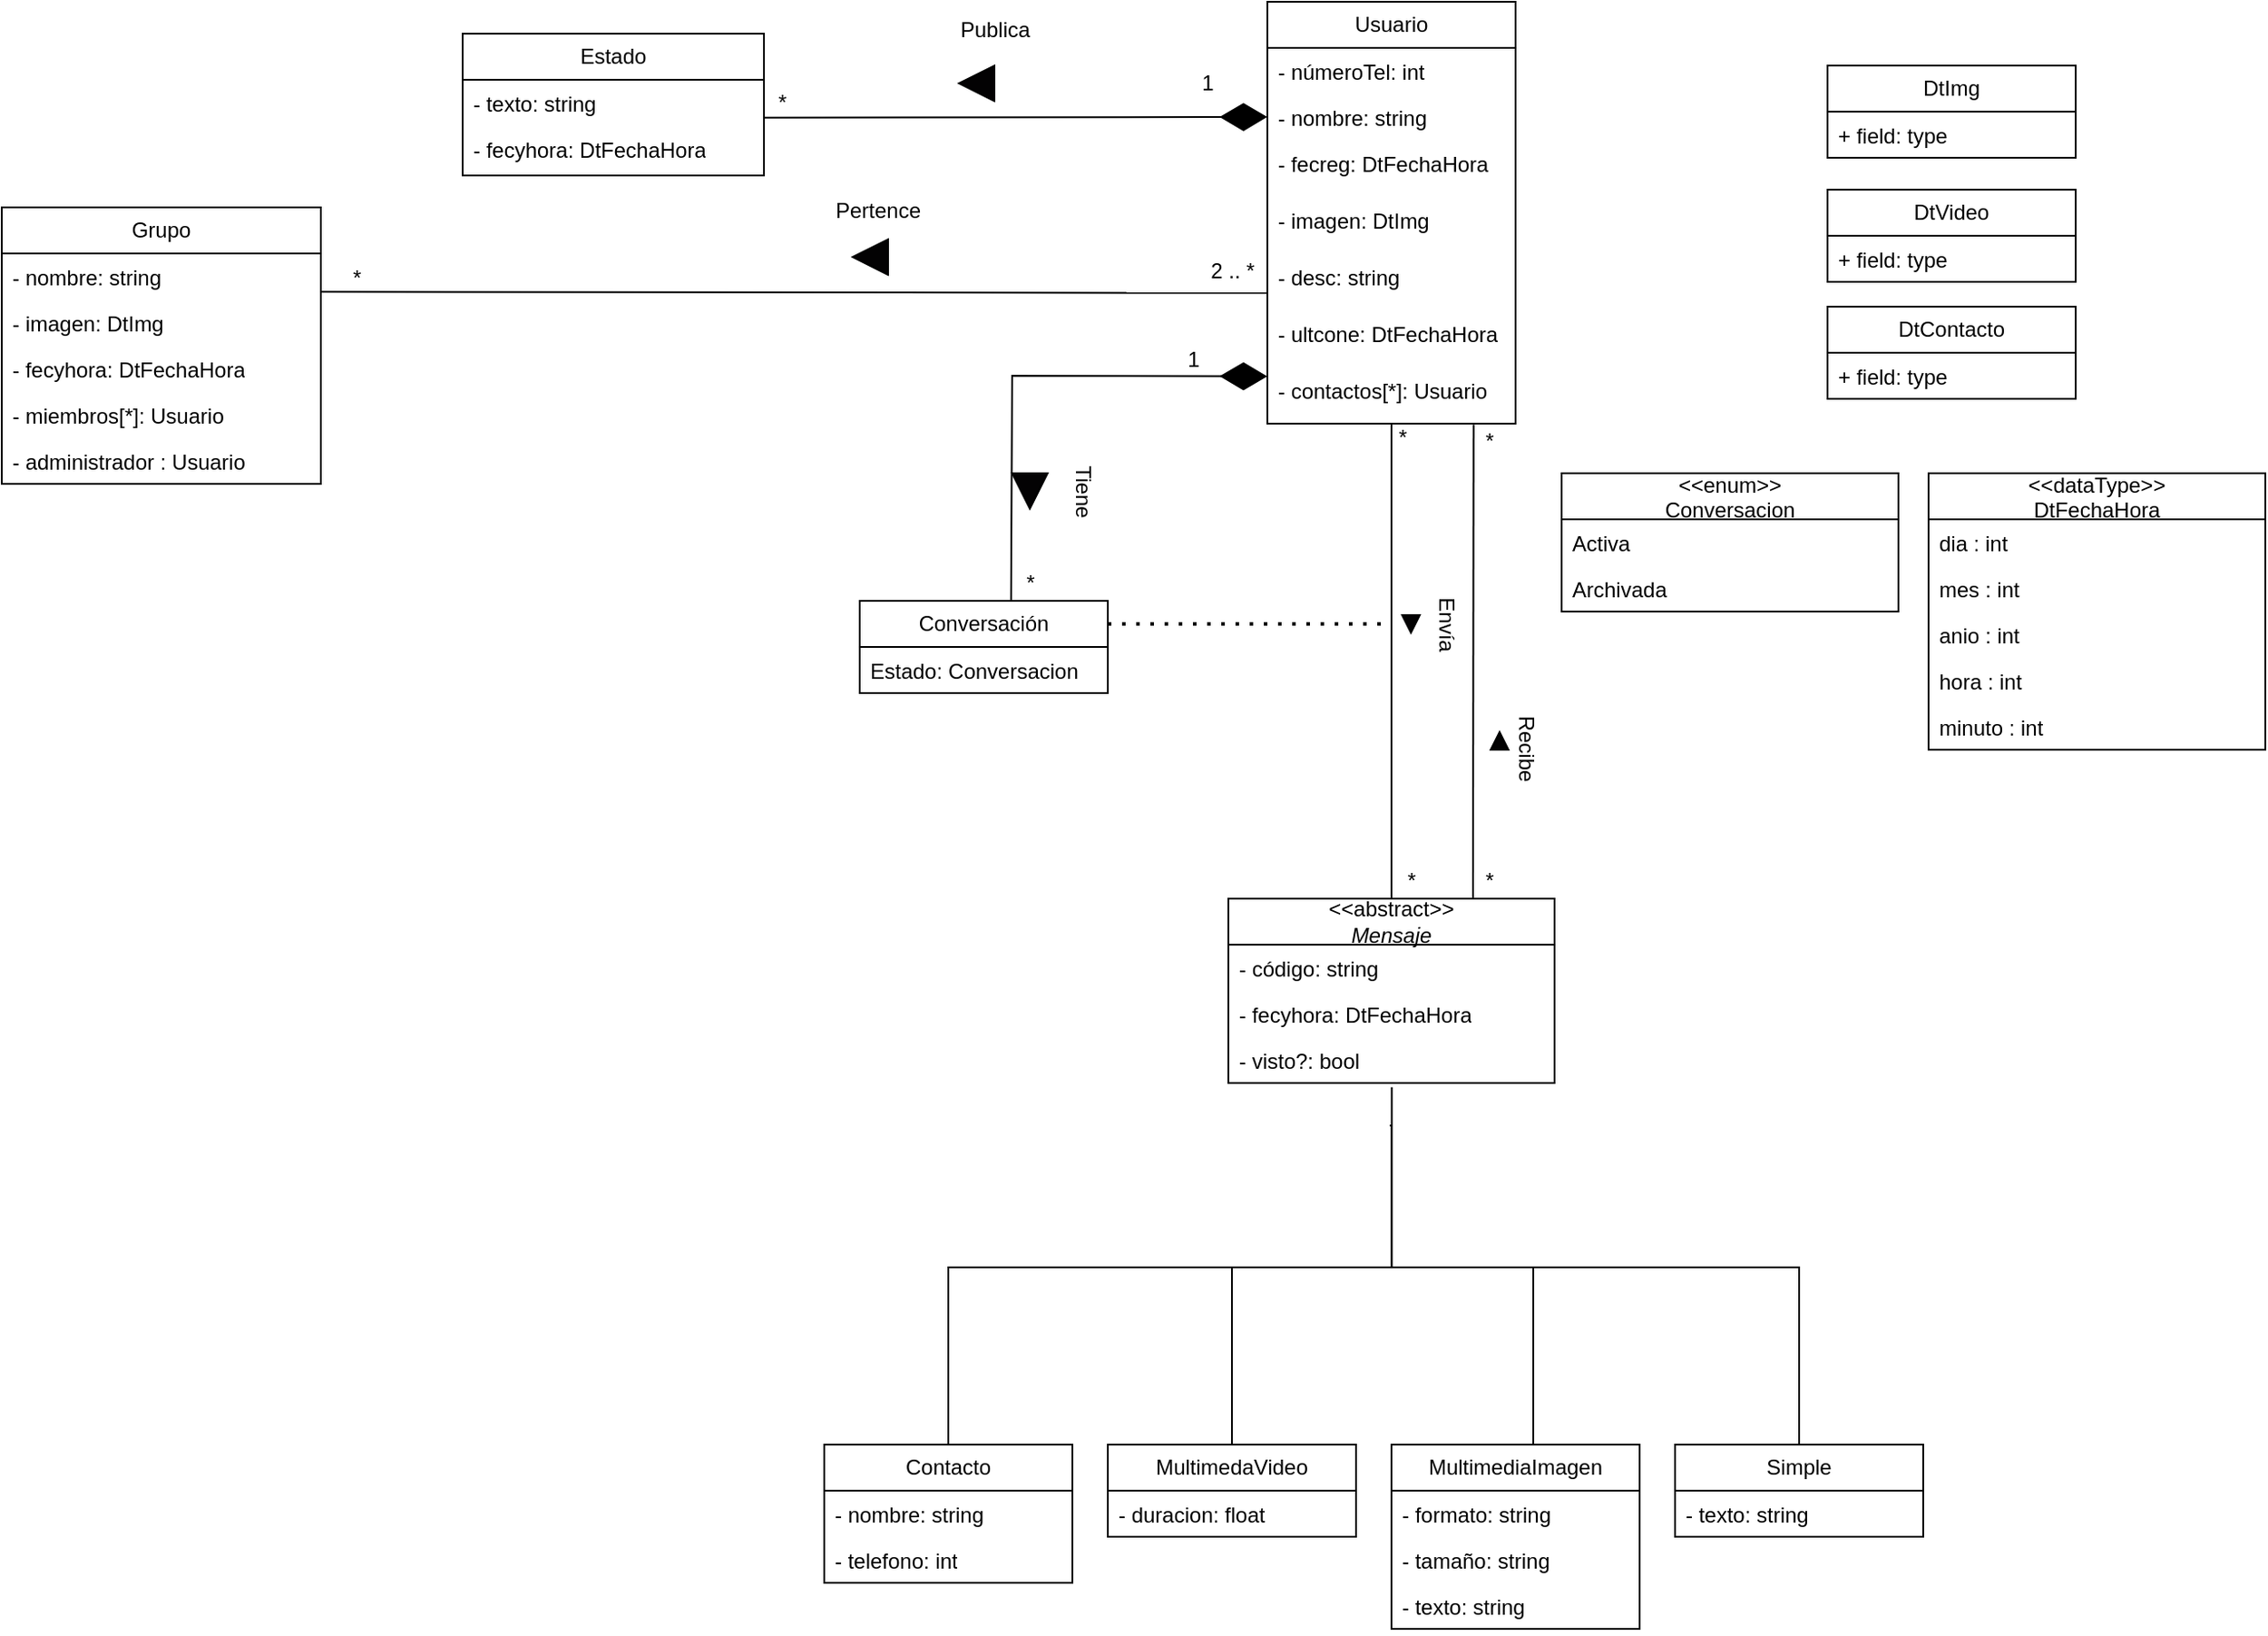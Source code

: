 <mxfile version="21.2.1" type="github">
  <diagram name="Página-1" id="QVLnC4AnkYZCNRtGmAld">
    <mxGraphModel dx="1624" dy="1528" grid="1" gridSize="10" guides="1" tooltips="1" connect="1" arrows="1" fold="1" page="1" pageScale="1" pageWidth="827" pageHeight="1169" math="0" shadow="0">
      <root>
        <mxCell id="0" />
        <mxCell id="1" parent="0" />
        <mxCell id="Fk1-uoyAOHc5jyS8UOM7-1" value="Usuario" style="swimlane;fontStyle=0;childLayout=stackLayout;horizontal=1;startSize=26;fillColor=none;horizontalStack=0;resizeParent=1;resizeParentMax=0;resizeLast=0;collapsible=1;marginBottom=0;whiteSpace=wrap;html=1;" parent="1" vertex="1">
          <mxGeometry x="354" y="-126" width="140" height="238" as="geometry" />
        </mxCell>
        <mxCell id="Fk1-uoyAOHc5jyS8UOM7-2" value="- númeroTel: int" style="text;strokeColor=none;fillColor=none;align=left;verticalAlign=top;spacingLeft=4;spacingRight=4;overflow=hidden;rotatable=0;points=[[0,0.5],[1,0.5]];portConstraint=eastwest;whiteSpace=wrap;html=1;" parent="Fk1-uoyAOHc5jyS8UOM7-1" vertex="1">
          <mxGeometry y="26" width="140" height="26" as="geometry" />
        </mxCell>
        <mxCell id="Fk1-uoyAOHc5jyS8UOM7-3" value="- nombre: string" style="text;strokeColor=none;fillColor=none;align=left;verticalAlign=top;spacingLeft=4;spacingRight=4;overflow=hidden;rotatable=0;points=[[0,0.5],[1,0.5]];portConstraint=eastwest;whiteSpace=wrap;html=1;" parent="Fk1-uoyAOHc5jyS8UOM7-1" vertex="1">
          <mxGeometry y="52" width="140" height="26" as="geometry" />
        </mxCell>
        <mxCell id="Fk1-uoyAOHc5jyS8UOM7-4" value="- fecreg: DtFechaHora" style="text;strokeColor=none;fillColor=none;align=left;verticalAlign=top;spacingLeft=4;spacingRight=4;overflow=hidden;rotatable=0;points=[[0,0.5],[1,0.5]];portConstraint=eastwest;whiteSpace=wrap;html=1;" parent="Fk1-uoyAOHc5jyS8UOM7-1" vertex="1">
          <mxGeometry y="78" width="140" height="32" as="geometry" />
        </mxCell>
        <mxCell id="Fk1-uoyAOHc5jyS8UOM7-24" value="- imagen: DtImg" style="text;strokeColor=none;fillColor=none;align=left;verticalAlign=top;spacingLeft=4;spacingRight=4;overflow=hidden;rotatable=0;points=[[0,0.5],[1,0.5]];portConstraint=eastwest;whiteSpace=wrap;html=1;" parent="Fk1-uoyAOHc5jyS8UOM7-1" vertex="1">
          <mxGeometry y="110" width="140" height="32" as="geometry" />
        </mxCell>
        <mxCell id="Fk1-uoyAOHc5jyS8UOM7-25" value="- desc: string" style="text;strokeColor=none;fillColor=none;align=left;verticalAlign=top;spacingLeft=4;spacingRight=4;overflow=hidden;rotatable=0;points=[[0,0.5],[1,0.5]];portConstraint=eastwest;whiteSpace=wrap;html=1;" parent="Fk1-uoyAOHc5jyS8UOM7-1" vertex="1">
          <mxGeometry y="142" width="140" height="32" as="geometry" />
        </mxCell>
        <mxCell id="Fk1-uoyAOHc5jyS8UOM7-26" value="- ultcone: DtFechaHora" style="text;strokeColor=none;fillColor=none;align=left;verticalAlign=top;spacingLeft=4;spacingRight=4;overflow=hidden;rotatable=0;points=[[0,0.5],[1,0.5]];portConstraint=eastwest;whiteSpace=wrap;html=1;" parent="Fk1-uoyAOHc5jyS8UOM7-1" vertex="1">
          <mxGeometry y="174" width="140" height="32" as="geometry" />
        </mxCell>
        <mxCell id="Fk1-uoyAOHc5jyS8UOM7-27" value="- contactos[*]: Usuario&amp;nbsp;" style="text;strokeColor=none;fillColor=none;align=left;verticalAlign=top;spacingLeft=4;spacingRight=4;overflow=hidden;rotatable=0;points=[[0,0.5],[1,0.5]];portConstraint=eastwest;whiteSpace=wrap;html=1;" parent="Fk1-uoyAOHc5jyS8UOM7-1" vertex="1">
          <mxGeometry y="206" width="140" height="32" as="geometry" />
        </mxCell>
        <mxCell id="Fk1-uoyAOHc5jyS8UOM7-5" value="Conversación" style="swimlane;fontStyle=0;childLayout=stackLayout;horizontal=1;startSize=26;fillColor=none;horizontalStack=0;resizeParent=1;resizeParentMax=0;resizeLast=0;collapsible=1;marginBottom=0;whiteSpace=wrap;html=1;" parent="1" vertex="1">
          <mxGeometry x="124" y="212" width="140" height="52" as="geometry" />
        </mxCell>
        <mxCell id="Fk1-uoyAOHc5jyS8UOM7-6" value="Estado: Conversacion" style="text;strokeColor=none;fillColor=none;align=left;verticalAlign=top;spacingLeft=4;spacingRight=4;overflow=hidden;rotatable=0;points=[[0,0.5],[1,0.5]];portConstraint=eastwest;whiteSpace=wrap;html=1;" parent="Fk1-uoyAOHc5jyS8UOM7-5" vertex="1">
          <mxGeometry y="26" width="140" height="26" as="geometry" />
        </mxCell>
        <mxCell id="Fk1-uoyAOHc5jyS8UOM7-9" value="&lt;div&gt;&amp;lt;&amp;lt;abstract&amp;gt;&amp;gt;&lt;br&gt;&lt;/div&gt;&lt;div&gt;&lt;i&gt;Mensaje&lt;/i&gt;&lt;/div&gt;" style="swimlane;fontStyle=0;childLayout=stackLayout;horizontal=1;startSize=26;fillColor=none;horizontalStack=0;resizeParent=1;resizeParentMax=0;resizeLast=0;collapsible=1;marginBottom=0;whiteSpace=wrap;html=1;" parent="1" vertex="1">
          <mxGeometry x="332" y="380" width="184" height="104" as="geometry" />
        </mxCell>
        <mxCell id="Fk1-uoyAOHc5jyS8UOM7-10" value="- código: string" style="text;strokeColor=none;fillColor=none;align=left;verticalAlign=top;spacingLeft=4;spacingRight=4;overflow=hidden;rotatable=0;points=[[0,0.5],[1,0.5]];portConstraint=eastwest;whiteSpace=wrap;html=1;" parent="Fk1-uoyAOHc5jyS8UOM7-9" vertex="1">
          <mxGeometry y="26" width="184" height="26" as="geometry" />
        </mxCell>
        <mxCell id="Fk1-uoyAOHc5jyS8UOM7-11" value="- fecyhora: DtFechaHora" style="text;strokeColor=none;fillColor=none;align=left;verticalAlign=top;spacingLeft=4;spacingRight=4;overflow=hidden;rotatable=0;points=[[0,0.5],[1,0.5]];portConstraint=eastwest;whiteSpace=wrap;html=1;" parent="Fk1-uoyAOHc5jyS8UOM7-9" vertex="1">
          <mxGeometry y="52" width="184" height="26" as="geometry" />
        </mxCell>
        <mxCell id="Fk1-uoyAOHc5jyS8UOM7-28" value="- visto?: bool" style="text;strokeColor=none;fillColor=none;align=left;verticalAlign=top;spacingLeft=4;spacingRight=4;overflow=hidden;rotatable=0;points=[[0,0.5],[1,0.5]];portConstraint=eastwest;whiteSpace=wrap;html=1;" parent="Fk1-uoyAOHc5jyS8UOM7-9" vertex="1">
          <mxGeometry y="78" width="184" height="26" as="geometry" />
        </mxCell>
        <mxCell id="Fk1-uoyAOHc5jyS8UOM7-13" value="Grupo" style="swimlane;fontStyle=0;childLayout=stackLayout;horizontal=1;startSize=26;fillColor=none;horizontalStack=0;resizeParent=1;resizeParentMax=0;resizeLast=0;collapsible=1;marginBottom=0;whiteSpace=wrap;html=1;" parent="1" vertex="1">
          <mxGeometry x="-360" y="-10" width="180" height="156" as="geometry" />
        </mxCell>
        <mxCell id="Fk1-uoyAOHc5jyS8UOM7-14" value="- nombre: string" style="text;strokeColor=none;fillColor=none;align=left;verticalAlign=top;spacingLeft=4;spacingRight=4;overflow=hidden;rotatable=0;points=[[0,0.5],[1,0.5]];portConstraint=eastwest;whiteSpace=wrap;html=1;" parent="Fk1-uoyAOHc5jyS8UOM7-13" vertex="1">
          <mxGeometry y="26" width="180" height="26" as="geometry" />
        </mxCell>
        <mxCell id="Fk1-uoyAOHc5jyS8UOM7-15" value="- imagen: DtImg" style="text;strokeColor=none;fillColor=none;align=left;verticalAlign=top;spacingLeft=4;spacingRight=4;overflow=hidden;rotatable=0;points=[[0,0.5],[1,0.5]];portConstraint=eastwest;whiteSpace=wrap;html=1;" parent="Fk1-uoyAOHc5jyS8UOM7-13" vertex="1">
          <mxGeometry y="52" width="180" height="26" as="geometry" />
        </mxCell>
        <mxCell id="Fk1-uoyAOHc5jyS8UOM7-16" value="- fecyhora: DtFechaHora" style="text;strokeColor=none;fillColor=none;align=left;verticalAlign=top;spacingLeft=4;spacingRight=4;overflow=hidden;rotatable=0;points=[[0,0.5],[1,0.5]];portConstraint=eastwest;whiteSpace=wrap;html=1;" parent="Fk1-uoyAOHc5jyS8UOM7-13" vertex="1">
          <mxGeometry y="78" width="180" height="26" as="geometry" />
        </mxCell>
        <mxCell id="aoRhWiyduCntVa00m_WO-1" value="- miembros[*]: Usuario " style="text;strokeColor=none;fillColor=none;align=left;verticalAlign=top;spacingLeft=4;spacingRight=4;overflow=hidden;rotatable=0;points=[[0,0.5],[1,0.5]];portConstraint=eastwest;whiteSpace=wrap;html=1;" parent="Fk1-uoyAOHc5jyS8UOM7-13" vertex="1">
          <mxGeometry y="104" width="180" height="26" as="geometry" />
        </mxCell>
        <mxCell id="aoRhWiyduCntVa00m_WO-7" value="- administrador : Usuario" style="text;strokeColor=none;fillColor=none;align=left;verticalAlign=top;spacingLeft=4;spacingRight=4;overflow=hidden;rotatable=0;points=[[0,0.5],[1,0.5]];portConstraint=eastwest;whiteSpace=wrap;html=1;" parent="Fk1-uoyAOHc5jyS8UOM7-13" vertex="1">
          <mxGeometry y="130" width="180" height="26" as="geometry" />
        </mxCell>
        <mxCell id="Fk1-uoyAOHc5jyS8UOM7-17" value="Estado" style="swimlane;fontStyle=0;childLayout=stackLayout;horizontal=1;startSize=26;fillColor=none;horizontalStack=0;resizeParent=1;resizeParentMax=0;resizeLast=0;collapsible=1;marginBottom=0;whiteSpace=wrap;html=1;" parent="1" vertex="1">
          <mxGeometry x="-100" y="-108" width="170" height="80" as="geometry" />
        </mxCell>
        <mxCell id="Fk1-uoyAOHc5jyS8UOM7-18" value="- texto: string" style="text;strokeColor=none;fillColor=none;align=left;verticalAlign=top;spacingLeft=4;spacingRight=4;overflow=hidden;rotatable=0;points=[[0,0.5],[1,0.5]];portConstraint=eastwest;whiteSpace=wrap;html=1;" parent="Fk1-uoyAOHc5jyS8UOM7-17" vertex="1">
          <mxGeometry y="26" width="170" height="26" as="geometry" />
        </mxCell>
        <mxCell id="Fk1-uoyAOHc5jyS8UOM7-19" value="- fecyhora: DtFechaHora" style="text;strokeColor=none;fillColor=none;align=left;verticalAlign=top;spacingLeft=4;spacingRight=4;overflow=hidden;rotatable=0;points=[[0,0.5],[1,0.5]];portConstraint=eastwest;whiteSpace=wrap;html=1;" parent="Fk1-uoyAOHc5jyS8UOM7-17" vertex="1">
          <mxGeometry y="52" width="170" height="28" as="geometry" />
        </mxCell>
        <mxCell id="Fk1-uoyAOHc5jyS8UOM7-30" value="" style="endArrow=none;html=1;edgeStyle=orthogonalEdgeStyle;rounded=0;" parent="1" target="Fk1-uoyAOHc5jyS8UOM7-33" edge="1">
          <mxGeometry relative="1" as="geometry">
            <mxPoint x="424" y="508" as="sourcePoint" />
            <mxPoint x="574" y="648" as="targetPoint" />
            <Array as="points">
              <mxPoint x="424" y="509" />
              <mxPoint x="424" y="588" />
              <mxPoint x="654" y="588" />
            </Array>
          </mxGeometry>
        </mxCell>
        <mxCell id="Fk1-uoyAOHc5jyS8UOM7-33" value="Simple" style="swimlane;fontStyle=0;childLayout=stackLayout;horizontal=1;startSize=26;fillColor=none;horizontalStack=0;resizeParent=1;resizeParentMax=0;resizeLast=0;collapsible=1;marginBottom=0;whiteSpace=wrap;html=1;" parent="1" vertex="1">
          <mxGeometry x="584" y="688" width="140" height="52" as="geometry" />
        </mxCell>
        <mxCell id="Fk1-uoyAOHc5jyS8UOM7-34" value="- texto: string" style="text;strokeColor=none;fillColor=none;align=left;verticalAlign=top;spacingLeft=4;spacingRight=4;overflow=hidden;rotatable=0;points=[[0,0.5],[1,0.5]];portConstraint=eastwest;whiteSpace=wrap;html=1;" parent="Fk1-uoyAOHc5jyS8UOM7-33" vertex="1">
          <mxGeometry y="26" width="140" height="26" as="geometry" />
        </mxCell>
        <mxCell id="Fk1-uoyAOHc5jyS8UOM7-37" value="DtImg" style="swimlane;fontStyle=0;childLayout=stackLayout;horizontal=1;startSize=26;fillColor=none;horizontalStack=0;resizeParent=1;resizeParentMax=0;resizeLast=0;collapsible=1;marginBottom=0;whiteSpace=wrap;html=1;" parent="1" vertex="1">
          <mxGeometry x="670" y="-90" width="140" height="52" as="geometry" />
        </mxCell>
        <mxCell id="Fk1-uoyAOHc5jyS8UOM7-38" value="+ field: type" style="text;strokeColor=none;fillColor=none;align=left;verticalAlign=top;spacingLeft=4;spacingRight=4;overflow=hidden;rotatable=0;points=[[0,0.5],[1,0.5]];portConstraint=eastwest;whiteSpace=wrap;html=1;" parent="Fk1-uoyAOHc5jyS8UOM7-37" vertex="1">
          <mxGeometry y="26" width="140" height="26" as="geometry" />
        </mxCell>
        <mxCell id="Fk1-uoyAOHc5jyS8UOM7-41" value="DtVideo" style="swimlane;fontStyle=0;childLayout=stackLayout;horizontal=1;startSize=26;fillColor=none;horizontalStack=0;resizeParent=1;resizeParentMax=0;resizeLast=0;collapsible=1;marginBottom=0;whiteSpace=wrap;html=1;" parent="1" vertex="1">
          <mxGeometry x="670" y="-20" width="140" height="52" as="geometry" />
        </mxCell>
        <mxCell id="Fk1-uoyAOHc5jyS8UOM7-42" value="+ field: type" style="text;strokeColor=none;fillColor=none;align=left;verticalAlign=top;spacingLeft=4;spacingRight=4;overflow=hidden;rotatable=0;points=[[0,0.5],[1,0.5]];portConstraint=eastwest;whiteSpace=wrap;html=1;" parent="Fk1-uoyAOHc5jyS8UOM7-41" vertex="1">
          <mxGeometry y="26" width="140" height="26" as="geometry" />
        </mxCell>
        <mxCell id="Fk1-uoyAOHc5jyS8UOM7-50" value="" style="endArrow=none;html=1;edgeStyle=orthogonalEdgeStyle;rounded=0;exitX=0.501;exitY=1.092;exitDx=0;exitDy=0;exitPerimeter=0;" parent="1" source="Fk1-uoyAOHc5jyS8UOM7-28" target="Fk1-uoyAOHc5jyS8UOM7-53" edge="1">
          <mxGeometry relative="1" as="geometry">
            <mxPoint x="304" y="548" as="sourcePoint" />
            <mxPoint x="464" y="698" as="targetPoint" />
            <Array as="points">
              <mxPoint x="424" y="588" />
              <mxPoint x="504" y="588" />
            </Array>
          </mxGeometry>
        </mxCell>
        <mxCell id="Fk1-uoyAOHc5jyS8UOM7-53" value="MultimediaImagen" style="swimlane;fontStyle=0;childLayout=stackLayout;horizontal=1;startSize=26;fillColor=none;horizontalStack=0;resizeParent=1;resizeParentMax=0;resizeLast=0;collapsible=1;marginBottom=0;whiteSpace=wrap;html=1;" parent="1" vertex="1">
          <mxGeometry x="424" y="688" width="140" height="104" as="geometry" />
        </mxCell>
        <mxCell id="Fk1-uoyAOHc5jyS8UOM7-54" value="- formato: string" style="text;strokeColor=none;fillColor=none;align=left;verticalAlign=top;spacingLeft=4;spacingRight=4;overflow=hidden;rotatable=0;points=[[0,0.5],[1,0.5]];portConstraint=eastwest;whiteSpace=wrap;html=1;" parent="Fk1-uoyAOHc5jyS8UOM7-53" vertex="1">
          <mxGeometry y="26" width="140" height="26" as="geometry" />
        </mxCell>
        <mxCell id="Fk1-uoyAOHc5jyS8UOM7-55" value="- tamaño: string" style="text;strokeColor=none;fillColor=none;align=left;verticalAlign=top;spacingLeft=4;spacingRight=4;overflow=hidden;rotatable=0;points=[[0,0.5],[1,0.5]];portConstraint=eastwest;whiteSpace=wrap;html=1;" parent="Fk1-uoyAOHc5jyS8UOM7-53" vertex="1">
          <mxGeometry y="52" width="140" height="26" as="geometry" />
        </mxCell>
        <mxCell id="Fk1-uoyAOHc5jyS8UOM7-56" value="- texto: string" style="text;strokeColor=none;fillColor=none;align=left;verticalAlign=top;spacingLeft=4;spacingRight=4;overflow=hidden;rotatable=0;points=[[0,0.5],[1,0.5]];portConstraint=eastwest;whiteSpace=wrap;html=1;" parent="Fk1-uoyAOHc5jyS8UOM7-53" vertex="1">
          <mxGeometry y="78" width="140" height="26" as="geometry" />
        </mxCell>
        <mxCell id="Fk1-uoyAOHc5jyS8UOM7-57" value="" style="endArrow=none;html=1;edgeStyle=orthogonalEdgeStyle;rounded=0;" parent="1" target="Fk1-uoyAOHc5jyS8UOM7-60" edge="1">
          <mxGeometry relative="1" as="geometry">
            <mxPoint x="424" y="508" as="sourcePoint" />
            <mxPoint x="314" y="668" as="targetPoint" />
            <Array as="points">
              <mxPoint x="424" y="588" />
              <mxPoint x="334" y="588" />
            </Array>
          </mxGeometry>
        </mxCell>
        <mxCell id="Fk1-uoyAOHc5jyS8UOM7-60" value="MultimedaVideo" style="swimlane;fontStyle=0;childLayout=stackLayout;horizontal=1;startSize=26;fillColor=none;horizontalStack=0;resizeParent=1;resizeParentMax=0;resizeLast=0;collapsible=1;marginBottom=0;whiteSpace=wrap;html=1;" parent="1" vertex="1">
          <mxGeometry x="264" y="688" width="140" height="52" as="geometry" />
        </mxCell>
        <mxCell id="Fk1-uoyAOHc5jyS8UOM7-61" value="- duracion: float" style="text;strokeColor=none;fillColor=none;align=left;verticalAlign=top;spacingLeft=4;spacingRight=4;overflow=hidden;rotatable=0;points=[[0,0.5],[1,0.5]];portConstraint=eastwest;whiteSpace=wrap;html=1;" parent="Fk1-uoyAOHc5jyS8UOM7-60" vertex="1">
          <mxGeometry y="26" width="140" height="26" as="geometry" />
        </mxCell>
        <mxCell id="Fk1-uoyAOHc5jyS8UOM7-64" value="DtContacto" style="swimlane;fontStyle=0;childLayout=stackLayout;horizontal=1;startSize=26;fillColor=none;horizontalStack=0;resizeParent=1;resizeParentMax=0;resizeLast=0;collapsible=1;marginBottom=0;whiteSpace=wrap;html=1;" parent="1" vertex="1">
          <mxGeometry x="670" y="46" width="140" height="52" as="geometry" />
        </mxCell>
        <mxCell id="Fk1-uoyAOHc5jyS8UOM7-65" value="+ field: type" style="text;strokeColor=none;fillColor=none;align=left;verticalAlign=top;spacingLeft=4;spacingRight=4;overflow=hidden;rotatable=0;points=[[0,0.5],[1,0.5]];portConstraint=eastwest;whiteSpace=wrap;html=1;" parent="Fk1-uoyAOHc5jyS8UOM7-64" vertex="1">
          <mxGeometry y="26" width="140" height="26" as="geometry" />
        </mxCell>
        <mxCell id="Fk1-uoyAOHc5jyS8UOM7-68" value="" style="endArrow=none;html=1;edgeStyle=orthogonalEdgeStyle;rounded=0;" parent="1" target="Fk1-uoyAOHc5jyS8UOM7-75" edge="1">
          <mxGeometry relative="1" as="geometry">
            <mxPoint x="423" y="508" as="sourcePoint" />
            <mxPoint x="184" y="658" as="targetPoint" />
            <Array as="points">
              <mxPoint x="424" y="508" />
              <mxPoint x="424" y="588" />
              <mxPoint x="174" y="588" />
            </Array>
          </mxGeometry>
        </mxCell>
        <mxCell id="Fk1-uoyAOHc5jyS8UOM7-75" value="Contacto" style="swimlane;fontStyle=0;childLayout=stackLayout;horizontal=1;startSize=26;fillColor=none;horizontalStack=0;resizeParent=1;resizeParentMax=0;resizeLast=0;collapsible=1;marginBottom=0;whiteSpace=wrap;html=1;" parent="1" vertex="1">
          <mxGeometry x="104" y="688" width="140" height="78" as="geometry" />
        </mxCell>
        <mxCell id="Fk1-uoyAOHc5jyS8UOM7-76" value="- nombre: string" style="text;strokeColor=none;fillColor=none;align=left;verticalAlign=top;spacingLeft=4;spacingRight=4;overflow=hidden;rotatable=0;points=[[0,0.5],[1,0.5]];portConstraint=eastwest;whiteSpace=wrap;html=1;" parent="Fk1-uoyAOHc5jyS8UOM7-75" vertex="1">
          <mxGeometry y="26" width="140" height="26" as="geometry" />
        </mxCell>
        <mxCell id="Fk1-uoyAOHc5jyS8UOM7-77" value="- telefono: int" style="text;strokeColor=none;fillColor=none;align=left;verticalAlign=top;spacingLeft=4;spacingRight=4;overflow=hidden;rotatable=0;points=[[0,0.5],[1,0.5]];portConstraint=eastwest;whiteSpace=wrap;html=1;" parent="Fk1-uoyAOHc5jyS8UOM7-75" vertex="1">
          <mxGeometry y="52" width="140" height="26" as="geometry" />
        </mxCell>
        <mxCell id="r634UCGEnrgAC-ZOyKJP-1" value="" style="endArrow=none;html=1;rounded=0;entryX=0.5;entryY=1;entryDx=0;entryDy=0;exitX=0.5;exitY=0;exitDx=0;exitDy=0;" parent="1" source="Fk1-uoyAOHc5jyS8UOM7-9" target="Fk1-uoyAOHc5jyS8UOM7-1" edge="1">
          <mxGeometry width="50" height="50" relative="1" as="geometry">
            <mxPoint x="270" y="440" as="sourcePoint" />
            <mxPoint x="400" y="330" as="targetPoint" />
          </mxGeometry>
        </mxCell>
        <mxCell id="r634UCGEnrgAC-ZOyKJP-2" value="" style="endArrow=none;dashed=1;html=1;dashPattern=1 3;strokeWidth=2;rounded=0;exitX=1;exitY=0.25;exitDx=0;exitDy=0;" parent="1" source="Fk1-uoyAOHc5jyS8UOM7-5" edge="1">
          <mxGeometry width="50" height="50" relative="1" as="geometry">
            <mxPoint x="330" y="280" as="sourcePoint" />
            <mxPoint x="420" y="225" as="targetPoint" />
          </mxGeometry>
        </mxCell>
        <mxCell id="r634UCGEnrgAC-ZOyKJP-3" value="" style="triangle;whiteSpace=wrap;html=1;rotation=90;fillColor=#030203;" parent="1" vertex="1">
          <mxGeometry x="430" y="220" width="10" height="10" as="geometry" />
        </mxCell>
        <mxCell id="r634UCGEnrgAC-ZOyKJP-4" value="Envía" style="text;html=1;align=center;verticalAlign=middle;resizable=0;points=[];autosize=1;strokeColor=none;fillColor=none;rotation=90;" parent="1" vertex="1">
          <mxGeometry x="430" y="215" width="50" height="20" as="geometry" />
        </mxCell>
        <mxCell id="r634UCGEnrgAC-ZOyKJP-5" value="*" style="text;html=1;align=center;verticalAlign=middle;resizable=0;points=[];autosize=1;strokeColor=none;fillColor=none;" parent="1" vertex="1">
          <mxGeometry x="420" y="110" width="20" height="20" as="geometry" />
        </mxCell>
        <mxCell id="r634UCGEnrgAC-ZOyKJP-6" value="*" style="text;html=1;align=center;verticalAlign=middle;resizable=0;points=[];autosize=1;strokeColor=none;fillColor=none;" parent="1" vertex="1">
          <mxGeometry x="425" y="360" width="20" height="20" as="geometry" />
        </mxCell>
        <mxCell id="r634UCGEnrgAC-ZOyKJP-8" value="1" style="text;html=1;align=center;verticalAlign=middle;resizable=0;points=[];autosize=1;strokeColor=none;fillColor=none;" parent="1" vertex="1">
          <mxGeometry x="297" y="61" width="30" height="30" as="geometry" />
        </mxCell>
        <mxCell id="r634UCGEnrgAC-ZOyKJP-9" value="*" style="text;html=1;align=center;verticalAlign=middle;resizable=0;points=[];autosize=1;strokeColor=none;fillColor=none;" parent="1" vertex="1">
          <mxGeometry x="210" y="192" width="20" height="20" as="geometry" />
        </mxCell>
        <mxCell id="r634UCGEnrgAC-ZOyKJP-10" value="" style="endArrow=diamondThin;endFill=1;endSize=24;html=1;rounded=0;exitX=0.61;exitY=0.007;exitDx=0;exitDy=0;exitPerimeter=0;entryX=0;entryY=0.167;entryDx=0;entryDy=0;entryPerimeter=0;" parent="1" source="Fk1-uoyAOHc5jyS8UOM7-5" target="Fk1-uoyAOHc5jyS8UOM7-27" edge="1">
          <mxGeometry width="160" relative="1" as="geometry">
            <mxPoint x="210" y="210" as="sourcePoint" />
            <mxPoint x="354" as="targetPoint" />
            <Array as="points">
              <mxPoint x="210" y="85" />
            </Array>
          </mxGeometry>
        </mxCell>
        <mxCell id="r634UCGEnrgAC-ZOyKJP-13" value="*" style="text;html=1;align=center;verticalAlign=middle;resizable=0;points=[];autosize=1;strokeColor=none;fillColor=none;" parent="1" vertex="1">
          <mxGeometry x="70" y="-79" width="20" height="20" as="geometry" />
        </mxCell>
        <mxCell id="r634UCGEnrgAC-ZOyKJP-14" value="&lt;div&gt;1&lt;/div&gt;" style="text;html=1;align=center;verticalAlign=middle;resizable=0;points=[];autosize=1;strokeColor=none;fillColor=none;" parent="1" vertex="1">
          <mxGeometry x="305" y="-95" width="30" height="30" as="geometry" />
        </mxCell>
        <mxCell id="r634UCGEnrgAC-ZOyKJP-15" value="" style="endArrow=diamondThin;endFill=1;endSize=24;html=1;rounded=0;entryX=0;entryY=0.5;entryDx=0;entryDy=0;exitX=1.001;exitY=0.822;exitDx=0;exitDy=0;exitPerimeter=0;" parent="1" source="Fk1-uoyAOHc5jyS8UOM7-18" target="Fk1-uoyAOHc5jyS8UOM7-3" edge="1">
          <mxGeometry width="160" relative="1" as="geometry">
            <mxPoint x="90" y="-50" as="sourcePoint" />
            <mxPoint x="264" y="-59.69" as="targetPoint" />
          </mxGeometry>
        </mxCell>
        <mxCell id="r634UCGEnrgAC-ZOyKJP-16" value="&#xa;&lt;&lt;dataType&gt;&gt;&#xa;DtFechaHora&#xa;" style="swimlane;fontStyle=0;childLayout=stackLayout;horizontal=1;startSize=26;fillColor=none;horizontalStack=0;resizeParent=1;resizeParentMax=0;resizeLast=0;collapsible=1;marginBottom=0;" parent="1" vertex="1">
          <mxGeometry x="727" y="140" width="190" height="156" as="geometry" />
        </mxCell>
        <mxCell id="r634UCGEnrgAC-ZOyKJP-17" value="dia : int" style="text;strokeColor=none;fillColor=none;align=left;verticalAlign=top;spacingLeft=4;spacingRight=4;overflow=hidden;rotatable=0;points=[[0,0.5],[1,0.5]];portConstraint=eastwest;" parent="r634UCGEnrgAC-ZOyKJP-16" vertex="1">
          <mxGeometry y="26" width="190" height="26" as="geometry" />
        </mxCell>
        <mxCell id="r634UCGEnrgAC-ZOyKJP-18" value="mes : int" style="text;strokeColor=none;fillColor=none;align=left;verticalAlign=top;spacingLeft=4;spacingRight=4;overflow=hidden;rotatable=0;points=[[0,0.5],[1,0.5]];portConstraint=eastwest;" parent="r634UCGEnrgAC-ZOyKJP-16" vertex="1">
          <mxGeometry y="52" width="190" height="26" as="geometry" />
        </mxCell>
        <mxCell id="r634UCGEnrgAC-ZOyKJP-19" value="anio : int" style="text;strokeColor=none;fillColor=none;align=left;verticalAlign=top;spacingLeft=4;spacingRight=4;overflow=hidden;rotatable=0;points=[[0,0.5],[1,0.5]];portConstraint=eastwest;" parent="r634UCGEnrgAC-ZOyKJP-16" vertex="1">
          <mxGeometry y="78" width="190" height="26" as="geometry" />
        </mxCell>
        <mxCell id="r634UCGEnrgAC-ZOyKJP-20" value="hora : int" style="text;strokeColor=none;fillColor=none;align=left;verticalAlign=top;spacingLeft=4;spacingRight=4;overflow=hidden;rotatable=0;points=[[0,0.5],[1,0.5]];portConstraint=eastwest;" parent="r634UCGEnrgAC-ZOyKJP-16" vertex="1">
          <mxGeometry y="104" width="190" height="26" as="geometry" />
        </mxCell>
        <mxCell id="r634UCGEnrgAC-ZOyKJP-21" value="minuto : int" style="text;strokeColor=none;fillColor=none;align=left;verticalAlign=top;spacingLeft=4;spacingRight=4;overflow=hidden;rotatable=0;points=[[0,0.5],[1,0.5]];portConstraint=eastwest;" parent="r634UCGEnrgAC-ZOyKJP-16" vertex="1">
          <mxGeometry y="130" width="190" height="26" as="geometry" />
        </mxCell>
        <mxCell id="r634UCGEnrgAC-ZOyKJP-22" value="" style="triangle;whiteSpace=wrap;html=1;rotation=-180;fillColor=#030203;" parent="1" vertex="1">
          <mxGeometry x="180" y="-90" width="20" height="20" as="geometry" />
        </mxCell>
        <mxCell id="r634UCGEnrgAC-ZOyKJP-23" value="Publica" style="text;html=1;align=center;verticalAlign=middle;resizable=0;points=[];autosize=1;strokeColor=none;fillColor=none;rotation=0;" parent="1" vertex="1">
          <mxGeometry x="170" y="-120" width="60" height="20" as="geometry" />
        </mxCell>
        <mxCell id="r634UCGEnrgAC-ZOyKJP-24" value="&#xa;&#xa;&lt;&lt;enum&gt;&gt;&#xa;Conversacion&#xa;&#xa;" style="swimlane;fontStyle=0;childLayout=stackLayout;horizontal=1;startSize=26;fillColor=none;horizontalStack=0;resizeParent=1;resizeParentMax=0;resizeLast=0;collapsible=1;marginBottom=0;" parent="1" vertex="1">
          <mxGeometry x="520" y="140" width="190" height="78" as="geometry" />
        </mxCell>
        <mxCell id="r634UCGEnrgAC-ZOyKJP-25" value="Activa" style="text;strokeColor=none;fillColor=none;align=left;verticalAlign=top;spacingLeft=4;spacingRight=4;overflow=hidden;rotatable=0;points=[[0,0.5],[1,0.5]];portConstraint=eastwest;" parent="r634UCGEnrgAC-ZOyKJP-24" vertex="1">
          <mxGeometry y="26" width="190" height="26" as="geometry" />
        </mxCell>
        <mxCell id="r634UCGEnrgAC-ZOyKJP-26" value="Archivada" style="text;strokeColor=none;fillColor=none;align=left;verticalAlign=top;spacingLeft=4;spacingRight=4;overflow=hidden;rotatable=0;points=[[0,0.5],[1,0.5]];portConstraint=eastwest;" parent="r634UCGEnrgAC-ZOyKJP-24" vertex="1">
          <mxGeometry y="52" width="190" height="26" as="geometry" />
        </mxCell>
        <mxCell id="r634UCGEnrgAC-ZOyKJP-30" value="" style="triangle;whiteSpace=wrap;html=1;rotation=90;fillColor=#030203;" parent="1" vertex="1">
          <mxGeometry x="210" y="140" width="20" height="20" as="geometry" />
        </mxCell>
        <mxCell id="r634UCGEnrgAC-ZOyKJP-31" value="Tiene" style="text;html=1;align=center;verticalAlign=middle;resizable=0;points=[];autosize=1;strokeColor=none;fillColor=none;rotation=90;" parent="1" vertex="1">
          <mxGeometry x="225" y="140" width="50" height="20" as="geometry" />
        </mxCell>
        <mxCell id="r634UCGEnrgAC-ZOyKJP-36" value="" style="endArrow=none;html=1;rounded=0;exitX=1.002;exitY=0.832;exitDx=0;exitDy=0;exitPerimeter=0;entryX=-0.003;entryY=0.697;entryDx=0;entryDy=0;entryPerimeter=0;" parent="1" source="Fk1-uoyAOHc5jyS8UOM7-14" target="Fk1-uoyAOHc5jyS8UOM7-25" edge="1">
          <mxGeometry width="50" height="50" relative="1" as="geometry">
            <mxPoint x="10" y="284" as="sourcePoint" />
            <mxPoint x="350" y="38" as="targetPoint" />
          </mxGeometry>
        </mxCell>
        <mxCell id="r634UCGEnrgAC-ZOyKJP-37" value="2 .. *" style="text;html=1;align=center;verticalAlign=middle;resizable=0;points=[];autosize=1;strokeColor=none;fillColor=none;" parent="1" vertex="1">
          <mxGeometry x="314" y="16" width="40" height="20" as="geometry" />
        </mxCell>
        <mxCell id="r634UCGEnrgAC-ZOyKJP-40" value="&lt;div&gt;*&lt;/div&gt;" style="text;html=1;align=center;verticalAlign=middle;resizable=0;points=[];autosize=1;strokeColor=none;fillColor=none;" parent="1" vertex="1">
          <mxGeometry x="-175" y="15" width="30" height="30" as="geometry" />
        </mxCell>
        <mxCell id="r634UCGEnrgAC-ZOyKJP-44" value="" style="triangle;whiteSpace=wrap;html=1;rotation=-180;fillColor=#030203;" parent="1" vertex="1">
          <mxGeometry x="120" y="8" width="20" height="20" as="geometry" />
        </mxCell>
        <mxCell id="r634UCGEnrgAC-ZOyKJP-45" value="Pertence" style="text;html=1;align=center;verticalAlign=middle;resizable=0;points=[];autosize=1;strokeColor=none;fillColor=none;rotation=0;" parent="1" vertex="1">
          <mxGeometry x="104" y="-18" width="60" height="20" as="geometry" />
        </mxCell>
        <mxCell id="kej-vhXzvfsNjNCFnckq-1" value="" style="endArrow=none;html=1;rounded=0;entryX=0.831;entryY=1.021;entryDx=0;entryDy=0;entryPerimeter=0;exitX=0.75;exitY=0;exitDx=0;exitDy=0;" edge="1" parent="1" source="Fk1-uoyAOHc5jyS8UOM7-9" target="Fk1-uoyAOHc5jyS8UOM7-27">
          <mxGeometry width="50" height="50" relative="1" as="geometry">
            <mxPoint x="470" y="360" as="sourcePoint" />
            <mxPoint x="470" y="122" as="targetPoint" />
          </mxGeometry>
        </mxCell>
        <mxCell id="kej-vhXzvfsNjNCFnckq-2" value="" style="triangle;whiteSpace=wrap;html=1;rotation=-90;fillColor=#030203;" vertex="1" parent="1">
          <mxGeometry x="480" y="286" width="10" height="10" as="geometry" />
        </mxCell>
        <mxCell id="kej-vhXzvfsNjNCFnckq-3" value="Recibe" style="text;html=1;align=center;verticalAlign=middle;resizable=0;points=[];autosize=1;strokeColor=none;fillColor=none;rotation=90;" vertex="1" parent="1">
          <mxGeometry x="470" y="280" width="60" height="30" as="geometry" />
        </mxCell>
        <mxCell id="kej-vhXzvfsNjNCFnckq-5" value="*" style="text;html=1;align=center;verticalAlign=middle;resizable=0;points=[];autosize=1;strokeColor=none;fillColor=none;" vertex="1" parent="1">
          <mxGeometry x="464" y="355" width="30" height="30" as="geometry" />
        </mxCell>
        <mxCell id="kej-vhXzvfsNjNCFnckq-6" value="*" style="text;html=1;align=center;verticalAlign=middle;resizable=0;points=[];autosize=1;strokeColor=none;fillColor=none;" vertex="1" parent="1">
          <mxGeometry x="469" y="112" width="20" height="20" as="geometry" />
        </mxCell>
      </root>
    </mxGraphModel>
  </diagram>
</mxfile>
